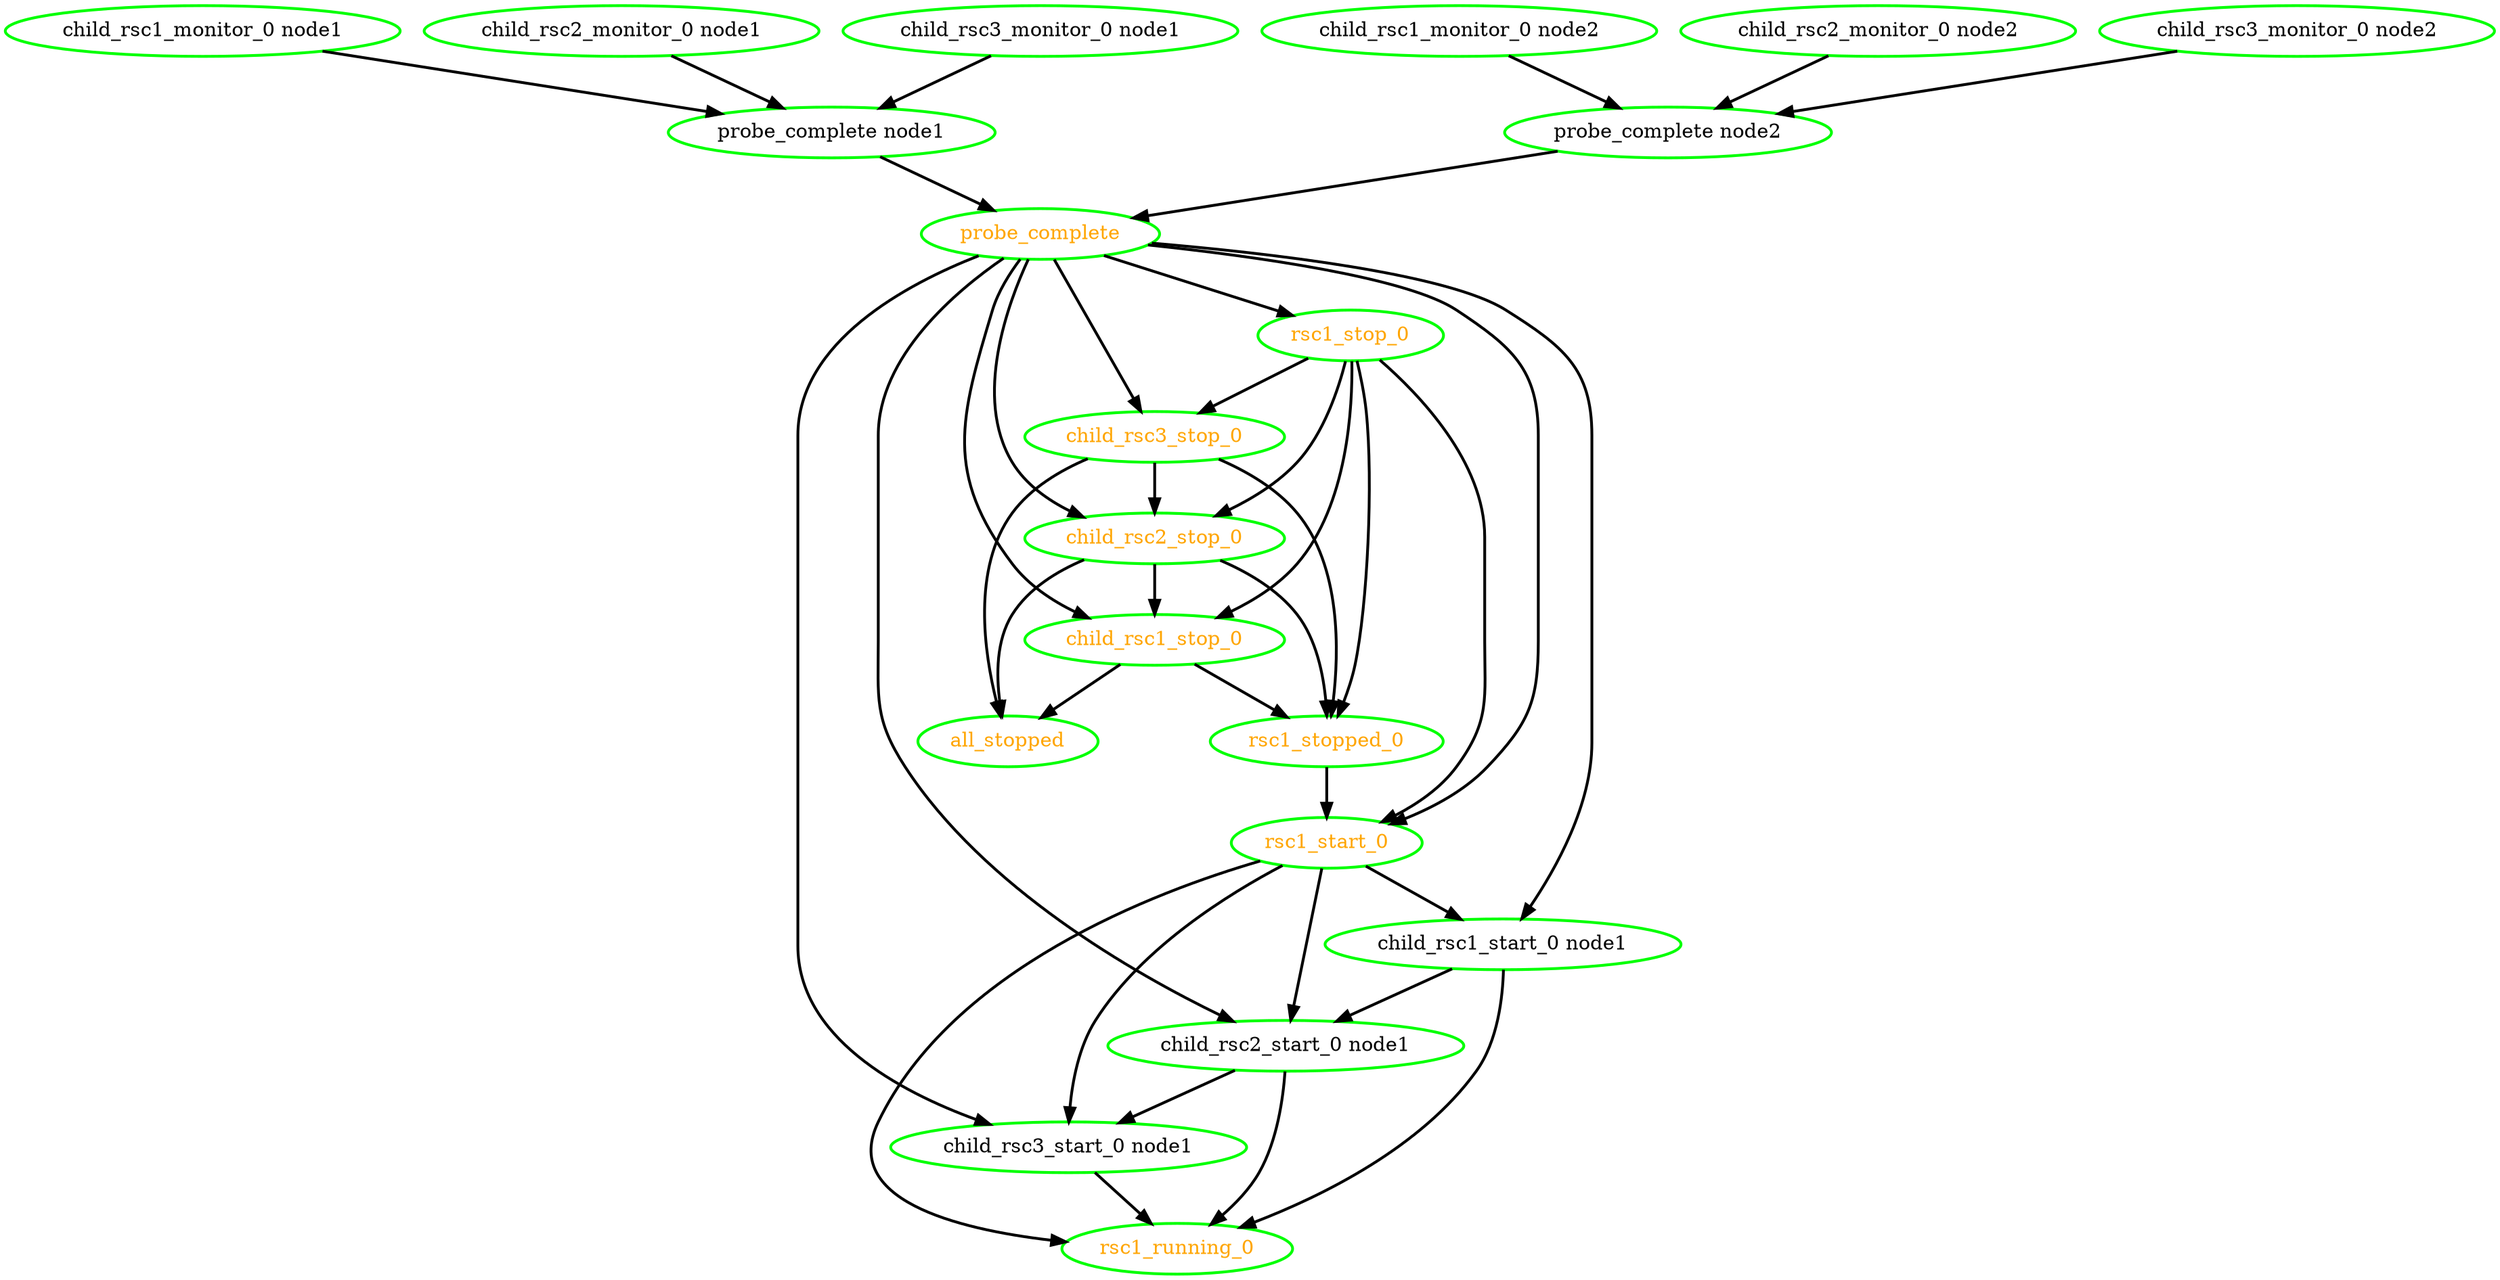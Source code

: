 digraph "g" {
"all_stopped" [ style=bold color="green" fontcolor="orange"  ]
"child_rsc1_monitor_0 node1" -> "probe_complete node1" [ style = bold]
"child_rsc1_monitor_0 node1" [ style=bold color="green" fontcolor="black"  ]
"child_rsc1_monitor_0 node2" -> "probe_complete node2" [ style = bold]
"child_rsc1_monitor_0 node2" [ style=bold color="green" fontcolor="black"  ]
"child_rsc1_start_0 node1" -> "child_rsc2_start_0 node1" [ style = bold]
"child_rsc1_start_0 node1" -> "rsc1_running_0" [ style = bold]
"child_rsc1_start_0 node1" [ style=bold color="green" fontcolor="black"  ]
"child_rsc1_stop_0" -> "all_stopped" [ style = bold]
"child_rsc1_stop_0" -> "rsc1_stopped_0" [ style = bold]
"child_rsc1_stop_0" [ style=bold color="green" fontcolor="orange"  ]
"child_rsc2_monitor_0 node1" -> "probe_complete node1" [ style = bold]
"child_rsc2_monitor_0 node1" [ style=bold color="green" fontcolor="black"  ]
"child_rsc2_monitor_0 node2" -> "probe_complete node2" [ style = bold]
"child_rsc2_monitor_0 node2" [ style=bold color="green" fontcolor="black"  ]
"child_rsc2_start_0 node1" -> "child_rsc3_start_0 node1" [ style = bold]
"child_rsc2_start_0 node1" -> "rsc1_running_0" [ style = bold]
"child_rsc2_start_0 node1" [ style=bold color="green" fontcolor="black"  ]
"child_rsc2_stop_0" -> "all_stopped" [ style = bold]
"child_rsc2_stop_0" -> "child_rsc1_stop_0" [ style = bold]
"child_rsc2_stop_0" -> "rsc1_stopped_0" [ style = bold]
"child_rsc2_stop_0" [ style=bold color="green" fontcolor="orange"  ]
"child_rsc3_monitor_0 node1" -> "probe_complete node1" [ style = bold]
"child_rsc3_monitor_0 node1" [ style=bold color="green" fontcolor="black"  ]
"child_rsc3_monitor_0 node2" -> "probe_complete node2" [ style = bold]
"child_rsc3_monitor_0 node2" [ style=bold color="green" fontcolor="black"  ]
"child_rsc3_start_0 node1" -> "rsc1_running_0" [ style = bold]
"child_rsc3_start_0 node1" [ style=bold color="green" fontcolor="black"  ]
"child_rsc3_stop_0" -> "all_stopped" [ style = bold]
"child_rsc3_stop_0" -> "child_rsc2_stop_0" [ style = bold]
"child_rsc3_stop_0" -> "rsc1_stopped_0" [ style = bold]
"child_rsc3_stop_0" [ style=bold color="green" fontcolor="orange"  ]
"probe_complete node1" -> "probe_complete" [ style = bold]
"probe_complete node1" [ style=bold color="green" fontcolor="black"  ]
"probe_complete node2" -> "probe_complete" [ style = bold]
"probe_complete node2" [ style=bold color="green" fontcolor="black"  ]
"probe_complete" -> "child_rsc1_start_0 node1" [ style = bold]
"probe_complete" -> "child_rsc1_stop_0" [ style = bold]
"probe_complete" -> "child_rsc2_start_0 node1" [ style = bold]
"probe_complete" -> "child_rsc2_stop_0" [ style = bold]
"probe_complete" -> "child_rsc3_start_0 node1" [ style = bold]
"probe_complete" -> "child_rsc3_stop_0" [ style = bold]
"probe_complete" -> "rsc1_start_0" [ style = bold]
"probe_complete" -> "rsc1_stop_0" [ style = bold]
"probe_complete" [ style=bold color="green" fontcolor="orange"  ]
"rsc1_running_0" [ style=bold color="green" fontcolor="orange"  ]
"rsc1_start_0" -> "child_rsc1_start_0 node1" [ style = bold]
"rsc1_start_0" -> "child_rsc2_start_0 node1" [ style = bold]
"rsc1_start_0" -> "child_rsc3_start_0 node1" [ style = bold]
"rsc1_start_0" -> "rsc1_running_0" [ style = bold]
"rsc1_start_0" [ style=bold color="green" fontcolor="orange"  ]
"rsc1_stop_0" -> "child_rsc1_stop_0" [ style = bold]
"rsc1_stop_0" -> "child_rsc2_stop_0" [ style = bold]
"rsc1_stop_0" -> "child_rsc3_stop_0" [ style = bold]
"rsc1_stop_0" -> "rsc1_start_0" [ style = bold]
"rsc1_stop_0" -> "rsc1_stopped_0" [ style = bold]
"rsc1_stop_0" [ style=bold color="green" fontcolor="orange"  ]
"rsc1_stopped_0" -> "rsc1_start_0" [ style = bold]
"rsc1_stopped_0" [ style=bold color="green" fontcolor="orange"  ]
}
